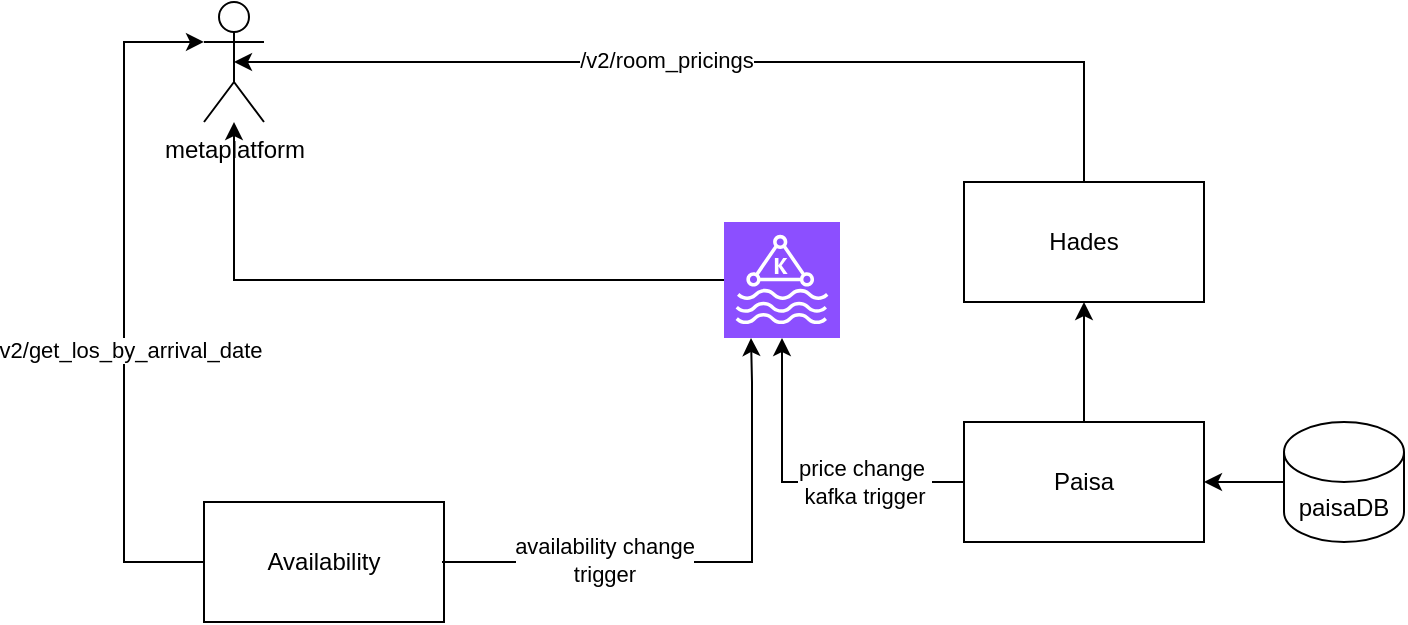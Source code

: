 <mxfile version="24.2.5" type="github">
  <diagram name="Page-1" id="7gs8iK3LsT27i5DBfrFA">
    <mxGraphModel dx="954" dy="582" grid="1" gridSize="10" guides="1" tooltips="1" connect="1" arrows="1" fold="1" page="1" pageScale="1" pageWidth="850" pageHeight="1100" math="0" shadow="0">
      <root>
        <mxCell id="0" />
        <mxCell id="1" parent="0" />
        <mxCell id="Ty6db6pkWTHtOX8b799t-2" value="metaplatform&lt;div&gt;&lt;br&gt;&lt;/div&gt;" style="shape=umlActor;verticalLabelPosition=bottom;verticalAlign=top;html=1;outlineConnect=0;" vertex="1" parent="1">
          <mxGeometry x="120" y="100" width="30" height="60" as="geometry" />
        </mxCell>
        <mxCell id="Ty6db6pkWTHtOX8b799t-11" value="" style="edgeStyle=orthogonalEdgeStyle;rounded=0;orthogonalLoop=1;jettySize=auto;html=1;" edge="1" parent="1" source="Ty6db6pkWTHtOX8b799t-10" target="Ty6db6pkWTHtOX8b799t-6">
          <mxGeometry relative="1" as="geometry" />
        </mxCell>
        <mxCell id="Ty6db6pkWTHtOX8b799t-6" value="Hades" style="rounded=0;whiteSpace=wrap;html=1;" vertex="1" parent="1">
          <mxGeometry x="500" y="190" width="120" height="60" as="geometry" />
        </mxCell>
        <mxCell id="Ty6db6pkWTHtOX8b799t-13" value="" style="edgeStyle=orthogonalEdgeStyle;rounded=0;orthogonalLoop=1;jettySize=auto;html=1;" edge="1" parent="1" source="Ty6db6pkWTHtOX8b799t-12" target="Ty6db6pkWTHtOX8b799t-10">
          <mxGeometry relative="1" as="geometry" />
        </mxCell>
        <mxCell id="Ty6db6pkWTHtOX8b799t-10" value="Paisa" style="rounded=0;whiteSpace=wrap;html=1;" vertex="1" parent="1">
          <mxGeometry x="500" y="310" width="120" height="60" as="geometry" />
        </mxCell>
        <mxCell id="Ty6db6pkWTHtOX8b799t-12" value="paisaDB" style="shape=cylinder3;whiteSpace=wrap;html=1;boundedLbl=1;backgroundOutline=1;size=15;" vertex="1" parent="1">
          <mxGeometry x="660" y="310" width="60" height="60" as="geometry" />
        </mxCell>
        <mxCell id="Ty6db6pkWTHtOX8b799t-17" style="edgeStyle=orthogonalEdgeStyle;rounded=0;orthogonalLoop=1;jettySize=auto;html=1;" edge="1" parent="1" source="Ty6db6pkWTHtOX8b799t-15" target="Ty6db6pkWTHtOX8b799t-2">
          <mxGeometry relative="1" as="geometry" />
        </mxCell>
        <mxCell id="Ty6db6pkWTHtOX8b799t-15" value="" style="sketch=0;points=[[0,0,0],[0.25,0,0],[0.5,0,0],[0.75,0,0],[1,0,0],[0,1,0],[0.25,1,0],[0.5,1,0],[0.75,1,0],[1,1,0],[0,0.25,0],[0,0.5,0],[0,0.75,0],[1,0.25,0],[1,0.5,0],[1,0.75,0]];outlineConnect=0;fontColor=#232F3E;fillColor=#8C4FFF;strokeColor=#ffffff;dashed=0;verticalLabelPosition=bottom;verticalAlign=top;align=center;html=1;fontSize=12;fontStyle=0;aspect=fixed;shape=mxgraph.aws4.resourceIcon;resIcon=mxgraph.aws4.managed_streaming_for_kafka;" vertex="1" parent="1">
          <mxGeometry x="380" y="210" width="58" height="58" as="geometry" />
        </mxCell>
        <mxCell id="Ty6db6pkWTHtOX8b799t-16" style="edgeStyle=orthogonalEdgeStyle;rounded=0;orthogonalLoop=1;jettySize=auto;html=1;entryX=0.5;entryY=1;entryDx=0;entryDy=0;entryPerimeter=0;exitX=0;exitY=0.5;exitDx=0;exitDy=0;" edge="1" parent="1" source="Ty6db6pkWTHtOX8b799t-10" target="Ty6db6pkWTHtOX8b799t-15">
          <mxGeometry relative="1" as="geometry">
            <mxPoint x="560" y="403" as="sourcePoint" />
            <mxPoint x="318" y="432" as="targetPoint" />
            <Array as="points">
              <mxPoint x="409" y="340" />
            </Array>
          </mxGeometry>
        </mxCell>
        <mxCell id="Ty6db6pkWTHtOX8b799t-18" value="price change&amp;nbsp;&lt;div&gt;kafka trigger&lt;/div&gt;" style="edgeLabel;html=1;align=center;verticalAlign=middle;resizable=0;points=[];" vertex="1" connectable="0" parent="Ty6db6pkWTHtOX8b799t-16">
          <mxGeometry x="0.351" relative="1" as="geometry">
            <mxPoint x="41" y="19" as="offset" />
          </mxGeometry>
        </mxCell>
        <mxCell id="Ty6db6pkWTHtOX8b799t-19" style="edgeStyle=orthogonalEdgeStyle;rounded=0;orthogonalLoop=1;jettySize=auto;html=1;entryX=0.5;entryY=0.5;entryDx=0;entryDy=0;entryPerimeter=0;" edge="1" parent="1" source="Ty6db6pkWTHtOX8b799t-6" target="Ty6db6pkWTHtOX8b799t-2">
          <mxGeometry relative="1" as="geometry">
            <Array as="points">
              <mxPoint x="560" y="130" />
            </Array>
          </mxGeometry>
        </mxCell>
        <mxCell id="Ty6db6pkWTHtOX8b799t-20" value="/v2/room_pricings" style="edgeLabel;html=1;align=center;verticalAlign=middle;resizable=0;points=[];" vertex="1" connectable="0" parent="Ty6db6pkWTHtOX8b799t-19">
          <mxGeometry x="0.11" y="4" relative="1" as="geometry">
            <mxPoint y="-5" as="offset" />
          </mxGeometry>
        </mxCell>
        <mxCell id="Ty6db6pkWTHtOX8b799t-21" style="edgeStyle=orthogonalEdgeStyle;rounded=0;orthogonalLoop=1;jettySize=auto;html=1;entryX=0;entryY=0.333;entryDx=0;entryDy=0;exitX=0;exitY=0.5;exitDx=0;exitDy=0;entryPerimeter=0;" edge="1" parent="1" target="Ty6db6pkWTHtOX8b799t-2" source="Ty6db6pkWTHtOX8b799t-23">
          <mxGeometry relative="1" as="geometry">
            <mxPoint x="448" y="570" as="targetPoint" />
            <Array as="points">
              <mxPoint x="80" y="380" />
              <mxPoint x="80" y="120" />
            </Array>
          </mxGeometry>
        </mxCell>
        <mxCell id="Ty6db6pkWTHtOX8b799t-22" value="v2/get_los_by_arrival_date" style="edgeLabel;html=1;align=center;verticalAlign=middle;resizable=0;points=[];" vertex="1" connectable="0" parent="Ty6db6pkWTHtOX8b799t-21">
          <mxGeometry x="0.07" relative="1" as="geometry">
            <mxPoint x="3" y="36" as="offset" />
          </mxGeometry>
        </mxCell>
        <mxCell id="Ty6db6pkWTHtOX8b799t-23" value="Availability" style="rounded=0;whiteSpace=wrap;html=1;" vertex="1" parent="1">
          <mxGeometry x="120" y="350" width="120" height="60" as="geometry" />
        </mxCell>
        <mxCell id="Ty6db6pkWTHtOX8b799t-24" style="edgeStyle=orthogonalEdgeStyle;rounded=0;orthogonalLoop=1;jettySize=auto;html=1;entryX=0.25;entryY=1;entryDx=0;entryDy=0;entryPerimeter=0;" edge="1" parent="1">
          <mxGeometry relative="1" as="geometry">
            <mxPoint x="239" y="380" as="sourcePoint" />
            <mxPoint x="393.5" y="268" as="targetPoint" />
            <Array as="points">
              <mxPoint x="394" y="380" />
              <mxPoint x="394" y="290" />
            </Array>
          </mxGeometry>
        </mxCell>
        <mxCell id="Ty6db6pkWTHtOX8b799t-25" value="availability change&lt;div&gt;trigger&lt;/div&gt;" style="edgeLabel;html=1;align=center;verticalAlign=middle;resizable=0;points=[];" vertex="1" connectable="0" parent="Ty6db6pkWTHtOX8b799t-24">
          <mxGeometry x="-0.032" y="1" relative="1" as="geometry">
            <mxPoint x="-49" as="offset" />
          </mxGeometry>
        </mxCell>
      </root>
    </mxGraphModel>
  </diagram>
</mxfile>
